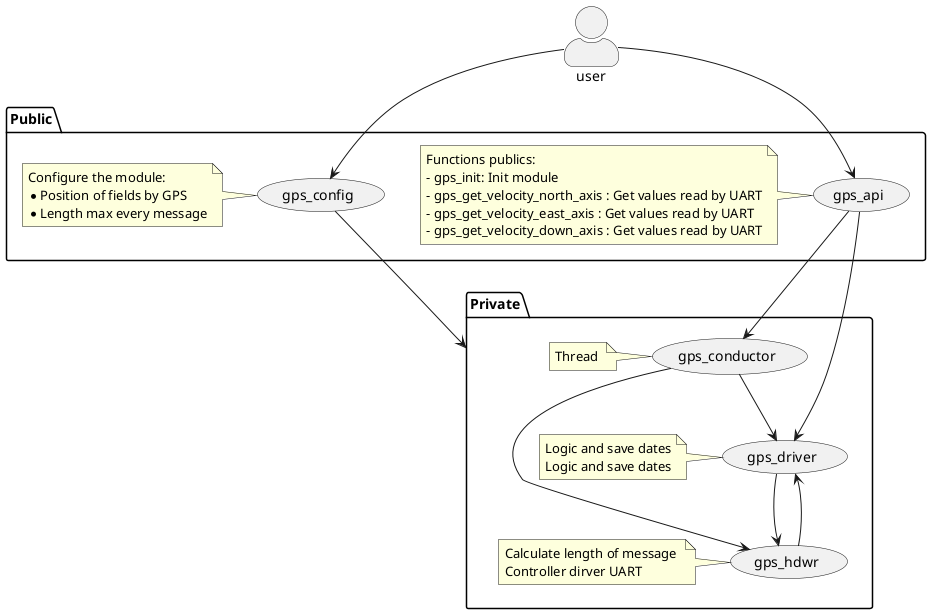 @startuml gps


skinparam actorStyle awesome
actor user as programmer

package Public {
    usecase "gps_api"    as module_public1
    usecase "gps_config" as module_public2

note left of (module_public1)
    Functions publics:
    - gps_init: Init module
    - gps_get_velocity_north_axis : Get values read by UART
    - gps_get_velocity_east_axis : Get values read by UART
    - gps_get_velocity_down_axis : Get values read by UART
end note
note left of (module_public2)
    Configure the module:
    * Position of fields by GPS 
    * Length max every message
end note
}

package Private {
    usecase "gps_conductor" as module_private1
    usecase "gps_driver"    as module_private2
    usecase "gps_hdwr"      as module_private3

note left of (module_private1)
    Thread 
end note
note left of (module_private2)
    Logic and save dates
    Logic and save dates
end note
note left of (module_private3)
    Calculate length of message 
    Controller dirver UART 
end note
}

programmer      --> module_public1
programmer      --> module_public2
module_public2  --> Private
module_public1  --> module_private1
module_public1  --> module_private2
module_private1 --> module_private2
module_private1 --> module_private3
module_private2 --> module_private3
module_private3 --> module_private2

@enduml

